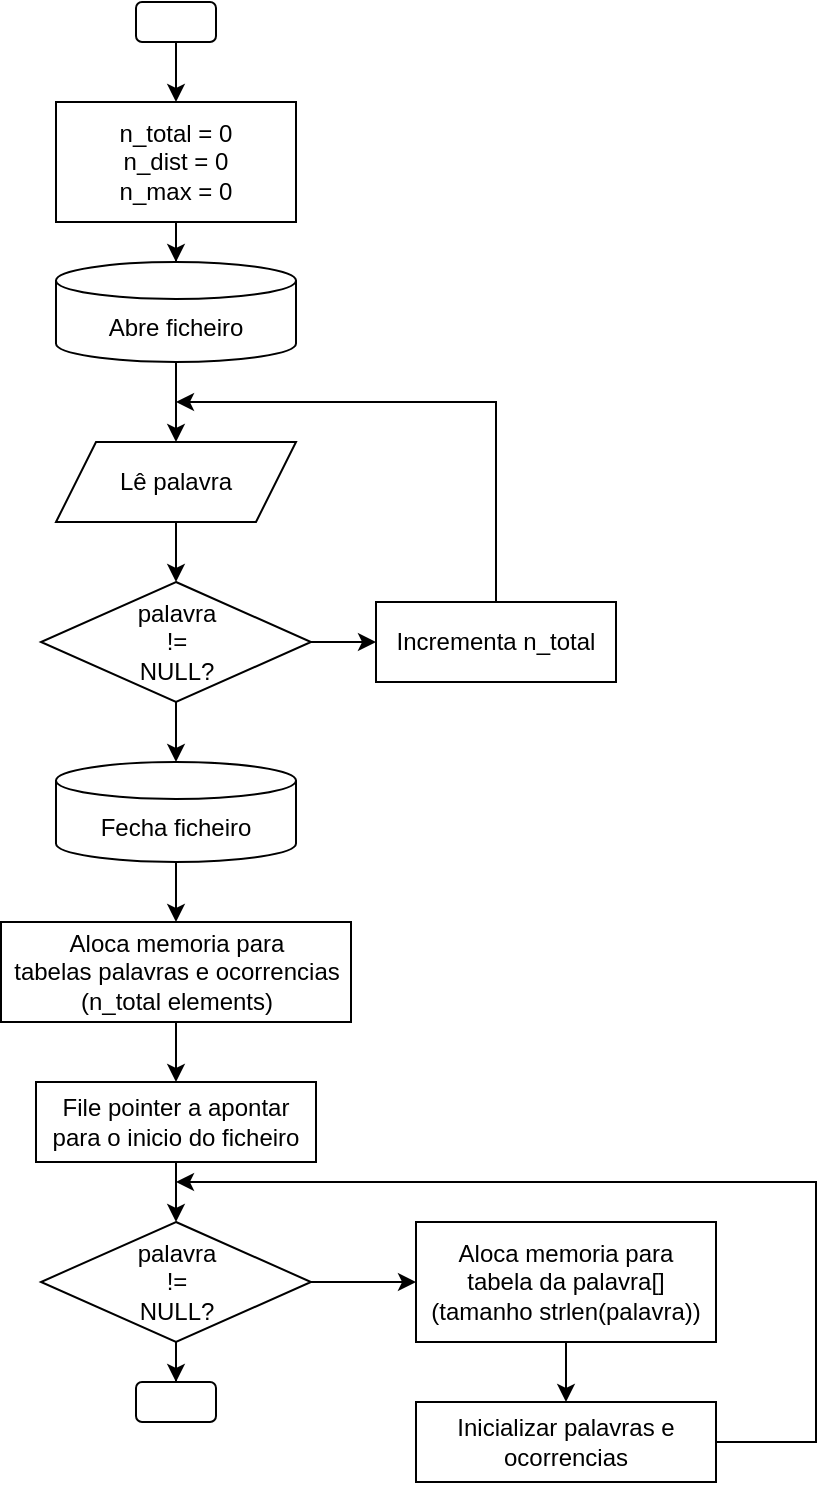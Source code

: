 <mxfile version="15.5.0" type="device"><diagram id="ON3oKaCi-_weXfdz8B2L" name="Page-1"><mxGraphModel dx="813" dy="446" grid="1" gridSize="10" guides="1" tooltips="1" connect="1" arrows="1" fold="1" page="1" pageScale="1" pageWidth="827" pageHeight="1169" background="none" math="0" shadow="0"><root><mxCell id="0"/><mxCell id="1" parent="0"/><mxCell id="WVI_jRvSQZs42i9geZuB-4" style="edgeStyle=orthogonalEdgeStyle;rounded=0;orthogonalLoop=1;jettySize=auto;html=1;" edge="1" parent="1" source="WVI_jRvSQZs42i9geZuB-1" target="WVI_jRvSQZs42i9geZuB-2"><mxGeometry relative="1" as="geometry"/></mxCell><mxCell id="WVI_jRvSQZs42i9geZuB-1" value="" style="rounded=1;whiteSpace=wrap;html=1;" vertex="1" parent="1"><mxGeometry x="380" y="60" width="40" height="20" as="geometry"/></mxCell><mxCell id="WVI_jRvSQZs42i9geZuB-6" style="edgeStyle=orthogonalEdgeStyle;rounded=0;orthogonalLoop=1;jettySize=auto;html=1;entryX=0.5;entryY=0;entryDx=0;entryDy=0;entryPerimeter=0;" edge="1" parent="1" source="WVI_jRvSQZs42i9geZuB-2" target="WVI_jRvSQZs42i9geZuB-5"><mxGeometry relative="1" as="geometry"/></mxCell><mxCell id="WVI_jRvSQZs42i9geZuB-2" value="&lt;div&gt;n_total = 0&lt;/div&gt;&lt;div&gt;n_dist = 0&lt;/div&gt;&lt;div&gt;n_max = 0&lt;br&gt;&lt;/div&gt;" style="rounded=0;whiteSpace=wrap;html=1;" vertex="1" parent="1"><mxGeometry x="340" y="110" width="120" height="60" as="geometry"/></mxCell><mxCell id="WVI_jRvSQZs42i9geZuB-9" style="edgeStyle=orthogonalEdgeStyle;rounded=0;orthogonalLoop=1;jettySize=auto;html=1;" edge="1" parent="1" source="WVI_jRvSQZs42i9geZuB-5" target="WVI_jRvSQZs42i9geZuB-7"><mxGeometry relative="1" as="geometry"/></mxCell><mxCell id="WVI_jRvSQZs42i9geZuB-5" value="Abre ficheiro" style="shape=cylinder3;whiteSpace=wrap;html=1;boundedLbl=1;backgroundOutline=1;size=9.241;" vertex="1" parent="1"><mxGeometry x="340" y="190" width="120" height="50" as="geometry"/></mxCell><mxCell id="WVI_jRvSQZs42i9geZuB-10" style="edgeStyle=orthogonalEdgeStyle;rounded=0;orthogonalLoop=1;jettySize=auto;html=1;entryX=0.5;entryY=0;entryDx=0;entryDy=0;" edge="1" parent="1" source="WVI_jRvSQZs42i9geZuB-7" target="WVI_jRvSQZs42i9geZuB-8"><mxGeometry relative="1" as="geometry"/></mxCell><mxCell id="WVI_jRvSQZs42i9geZuB-7" value="Lê palavra" style="shape=parallelogram;perimeter=parallelogramPerimeter;whiteSpace=wrap;html=1;fixedSize=1;" vertex="1" parent="1"><mxGeometry x="340" y="280" width="120" height="40" as="geometry"/></mxCell><mxCell id="WVI_jRvSQZs42i9geZuB-12" style="edgeStyle=orthogonalEdgeStyle;rounded=0;orthogonalLoop=1;jettySize=auto;html=1;exitX=0.5;exitY=1;exitDx=0;exitDy=0;entryX=0.5;entryY=0;entryDx=0;entryDy=0;entryPerimeter=0;" edge="1" parent="1" source="WVI_jRvSQZs42i9geZuB-8" target="WVI_jRvSQZs42i9geZuB-11"><mxGeometry relative="1" as="geometry"/></mxCell><mxCell id="WVI_jRvSQZs42i9geZuB-20" style="edgeStyle=orthogonalEdgeStyle;rounded=0;orthogonalLoop=1;jettySize=auto;html=1;exitX=1;exitY=0.5;exitDx=0;exitDy=0;entryX=0;entryY=0.5;entryDx=0;entryDy=0;" edge="1" parent="1" source="WVI_jRvSQZs42i9geZuB-8" target="WVI_jRvSQZs42i9geZuB-19"><mxGeometry relative="1" as="geometry"/></mxCell><mxCell id="WVI_jRvSQZs42i9geZuB-8" value="&lt;div&gt;palavra&lt;/div&gt;&lt;div&gt;!=&lt;/div&gt;&lt;div&gt;NULL?&lt;br&gt;&lt;/div&gt;" style="rhombus;whiteSpace=wrap;html=1;" vertex="1" parent="1"><mxGeometry x="332.5" y="350" width="135" height="60" as="geometry"/></mxCell><mxCell id="WVI_jRvSQZs42i9geZuB-32" style="edgeStyle=orthogonalEdgeStyle;rounded=0;orthogonalLoop=1;jettySize=auto;html=1;" edge="1" parent="1" source="WVI_jRvSQZs42i9geZuB-11" target="WVI_jRvSQZs42i9geZuB-31"><mxGeometry relative="1" as="geometry"/></mxCell><mxCell id="WVI_jRvSQZs42i9geZuB-11" value="Fecha ficheiro" style="shape=cylinder3;whiteSpace=wrap;html=1;boundedLbl=1;backgroundOutline=1;size=9.241;" vertex="1" parent="1"><mxGeometry x="340" y="440" width="120" height="50" as="geometry"/></mxCell><mxCell id="WVI_jRvSQZs42i9geZuB-36" style="edgeStyle=orthogonalEdgeStyle;rounded=0;orthogonalLoop=1;jettySize=auto;html=1;entryX=0.5;entryY=0;entryDx=0;entryDy=0;" edge="1" parent="1" source="WVI_jRvSQZs42i9geZuB-15" target="WVI_jRvSQZs42i9geZuB-35"><mxGeometry relative="1" as="geometry"/></mxCell><mxCell id="WVI_jRvSQZs42i9geZuB-15" value="File pointer a apontar para o inicio do ficheiro" style="rounded=0;whiteSpace=wrap;html=1;" vertex="1" parent="1"><mxGeometry x="330" y="600" width="140" height="40" as="geometry"/></mxCell><mxCell id="WVI_jRvSQZs42i9geZuB-34" style="edgeStyle=orthogonalEdgeStyle;rounded=0;orthogonalLoop=1;jettySize=auto;html=1;" edge="1" parent="1" source="WVI_jRvSQZs42i9geZuB-19"><mxGeometry relative="1" as="geometry"><mxPoint x="400" y="260" as="targetPoint"/><Array as="points"><mxPoint x="560" y="260"/></Array></mxGeometry></mxCell><mxCell id="WVI_jRvSQZs42i9geZuB-19" value="&lt;div&gt;Incrementa n_total&lt;/div&gt;" style="rounded=0;whiteSpace=wrap;html=1;" vertex="1" parent="1"><mxGeometry x="500" y="360" width="120" height="40" as="geometry"/></mxCell><mxCell id="WVI_jRvSQZs42i9geZuB-40" style="edgeStyle=orthogonalEdgeStyle;rounded=0;orthogonalLoop=1;jettySize=auto;html=1;entryX=0.5;entryY=0;entryDx=0;entryDy=0;" edge="1" parent="1" source="WVI_jRvSQZs42i9geZuB-21" target="WVI_jRvSQZs42i9geZuB-38"><mxGeometry relative="1" as="geometry"/></mxCell><mxCell id="WVI_jRvSQZs42i9geZuB-21" value="&lt;div&gt;Aloca memoria para&lt;/div&gt;&lt;div&gt;tabela da palavra[] (tamanho strlen(palavra))&lt;br&gt;&lt;/div&gt;" style="rounded=0;whiteSpace=wrap;html=1;" vertex="1" parent="1"><mxGeometry x="520" y="670" width="150" height="60" as="geometry"/></mxCell><mxCell id="WVI_jRvSQZs42i9geZuB-28" value="" style="rounded=1;whiteSpace=wrap;html=1;" vertex="1" parent="1"><mxGeometry x="380" y="750" width="40" height="20" as="geometry"/></mxCell><mxCell id="WVI_jRvSQZs42i9geZuB-33" style="edgeStyle=orthogonalEdgeStyle;rounded=0;orthogonalLoop=1;jettySize=auto;html=1;entryX=0.5;entryY=0;entryDx=0;entryDy=0;" edge="1" parent="1" source="WVI_jRvSQZs42i9geZuB-31" target="WVI_jRvSQZs42i9geZuB-15"><mxGeometry relative="1" as="geometry"/></mxCell><mxCell id="WVI_jRvSQZs42i9geZuB-31" value="&lt;div&gt;Aloca memoria para&lt;/div&gt;&lt;div&gt;tabelas palavras e ocorrencias (n_total elements)&lt;br&gt;&lt;/div&gt;" style="rounded=0;whiteSpace=wrap;html=1;" vertex="1" parent="1"><mxGeometry x="312.5" y="520" width="175" height="50" as="geometry"/></mxCell><mxCell id="WVI_jRvSQZs42i9geZuB-37" style="edgeStyle=orthogonalEdgeStyle;rounded=0;orthogonalLoop=1;jettySize=auto;html=1;entryX=0.5;entryY=0;entryDx=0;entryDy=0;" edge="1" parent="1" source="WVI_jRvSQZs42i9geZuB-35" target="WVI_jRvSQZs42i9geZuB-28"><mxGeometry relative="1" as="geometry"/></mxCell><mxCell id="WVI_jRvSQZs42i9geZuB-39" style="edgeStyle=orthogonalEdgeStyle;rounded=0;orthogonalLoop=1;jettySize=auto;html=1;exitX=1;exitY=0.5;exitDx=0;exitDy=0;entryX=0;entryY=0.5;entryDx=0;entryDy=0;" edge="1" parent="1" source="WVI_jRvSQZs42i9geZuB-35" target="WVI_jRvSQZs42i9geZuB-21"><mxGeometry relative="1" as="geometry"/></mxCell><mxCell id="WVI_jRvSQZs42i9geZuB-35" value="&lt;div&gt;palavra&lt;/div&gt;&lt;div&gt;!=&lt;/div&gt;&lt;div&gt;NULL?&lt;br&gt;&lt;/div&gt;" style="rhombus;whiteSpace=wrap;html=1;" vertex="1" parent="1"><mxGeometry x="332.5" y="670" width="135" height="60" as="geometry"/></mxCell><mxCell id="WVI_jRvSQZs42i9geZuB-41" style="edgeStyle=orthogonalEdgeStyle;rounded=0;orthogonalLoop=1;jettySize=auto;html=1;" edge="1" parent="1" source="WVI_jRvSQZs42i9geZuB-38"><mxGeometry relative="1" as="geometry"><mxPoint x="400" y="650" as="targetPoint"/><Array as="points"><mxPoint x="720" y="780"/><mxPoint x="720" y="650"/></Array></mxGeometry></mxCell><mxCell id="WVI_jRvSQZs42i9geZuB-38" value="Inicializar palavras e ocorrencias" style="rounded=0;whiteSpace=wrap;html=1;" vertex="1" parent="1"><mxGeometry x="520" y="760" width="150" height="40" as="geometry"/></mxCell></root></mxGraphModel></diagram></mxfile>